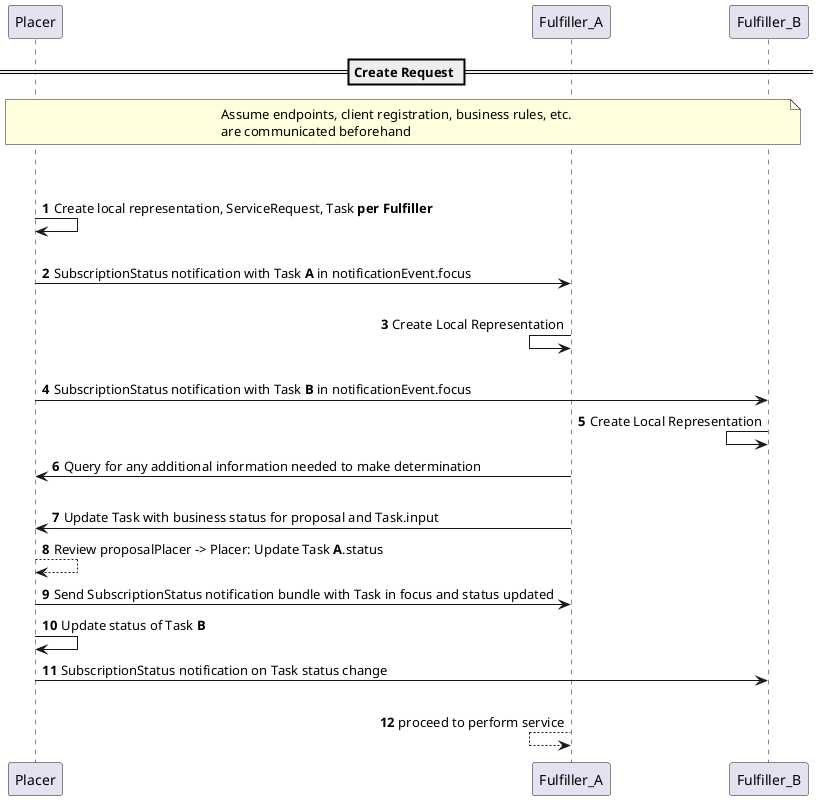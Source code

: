 @startuml
'skinparam svgDimensionStyle false
autonumber

participant Placer order 10

participant Fulfiller_A order 20 

participant Fulfiller_B order 30

== Create Request ==

note over Placer,Fulfiller_B
Assume endpoints, client registration, business rules, etc. 
are communicated beforehand
end note

||45||

Placer -> Placer : Create local representation, ServiceRequest, Task **per Fulfiller**
||20||

Placer -> Fulfiller_A: SubscriptionStatus notification with Task **A** in notificationEvent.focus
||20||

Fulfiller_A <- Fulfiller_A: Create Local Representation

||20||

Placer -> Fulfiller_B: SubscriptionStatus notification with Task **B** in notificationEvent.focus
Fulfiller_B <- Fulfiller_B: Create Local Representation


Fulfiller_A -> Placer: Query for any additional information needed to make determination
||20||


Fulfiller_A -> Placer: Update Task with business status for proposal and Task.input 
Placer --> Placer: Review proposalPlacer -> Placer: Update Task **A**.status
Placer -> Fulfiller_A: Send SubscriptionStatus notification bundle with Task in focus and status updated
Placer -> Placer: Update status of Task **B**
Placer -> Fulfiller_B: SubscriptionStatus notification on Task status change

||20||

Fulfiller_A <-- Fulfiller_A: proceed to perform service
@enduml
